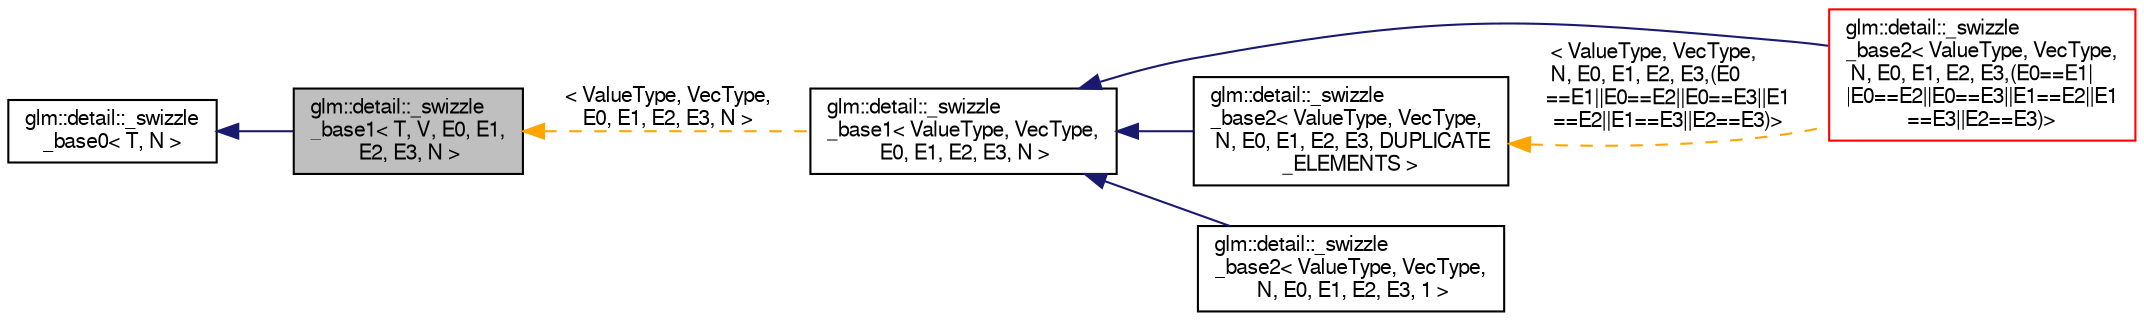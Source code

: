 digraph "glm::detail::_swizzle_base1&lt; T, V, E0, E1, E2, E3, N &gt;"
{
  edge [fontname="FreeSans",fontsize="10",labelfontname="FreeSans",labelfontsize="10"];
  node [fontname="FreeSans",fontsize="10",shape=record];
  rankdir="LR";
  Node1 [label="glm::detail::_swizzle\l_base1\< T, V, E0, E1,\l E2, E3, N \>",height=0.2,width=0.4,color="black", fillcolor="grey75", style="filled" fontcolor="black"];
  Node2 -> Node1 [dir="back",color="midnightblue",fontsize="10",style="solid",fontname="FreeSans"];
  Node2 [label="glm::detail::_swizzle\l_base0\< T, N \>",height=0.2,width=0.4,color="black", fillcolor="white", style="filled",URL="$df/de0/structglm_1_1detail_1_1__swizzle__base0.html"];
  Node1 -> Node3 [dir="back",color="orange",fontsize="10",style="dashed",label=" \< ValueType, VecType,\l E0, E1, E2, E3, N \>" ,fontname="FreeSans"];
  Node3 [label="glm::detail::_swizzle\l_base1\< ValueType, VecType,\l E0, E1, E2, E3, N \>",height=0.2,width=0.4,color="black", fillcolor="white", style="filled",URL="$d7/d42/structglm_1_1detail_1_1__swizzle__base1.html"];
  Node3 -> Node4 [dir="back",color="midnightblue",fontsize="10",style="solid",fontname="FreeSans"];
  Node4 [label="glm::detail::_swizzle\l_base2\< ValueType, VecType,\l N, E0, E1, E2, E3,(E0==E1\|\l\|E0==E2\|\|E0==E3\|\|E1==E2\|\|E1\l==E3\|\|E2==E3)\>",height=0.2,width=0.4,color="red", fillcolor="white", style="filled",URL="$dd/d3d/structglm_1_1detail_1_1__swizzle__base2.html"];
  Node3 -> Node5 [dir="back",color="midnightblue",fontsize="10",style="solid",fontname="FreeSans"];
  Node5 [label="glm::detail::_swizzle\l_base2\< ValueType, VecType,\l N, E0, E1, E2, E3, DUPLICATE\l_ELEMENTS \>",height=0.2,width=0.4,color="black", fillcolor="white", style="filled",URL="$dd/d3d/structglm_1_1detail_1_1__swizzle__base2.html"];
  Node5 -> Node4 [dir="back",color="orange",fontsize="10",style="dashed",label=" \< ValueType, VecType,\l N, E0, E1, E2, E3,(E0\l==E1\|\|E0==E2\|\|E0==E3\|\|E1\l==E2\|\|E1==E3\|\|E2==E3)\>" ,fontname="FreeSans"];
  Node3 -> Node6 [dir="back",color="midnightblue",fontsize="10",style="solid",fontname="FreeSans"];
  Node6 [label="glm::detail::_swizzle\l_base2\< ValueType, VecType,\l N, E0, E1, E2, E3, 1 \>",height=0.2,width=0.4,color="black", fillcolor="white", style="filled",URL="$d1/ddf/structglm_1_1detail_1_1__swizzle__base2_3_01_value_type_00_01_vec_type_00_01_n_00_01_e0_00_01_e1_00_01_e2_00_01_e3_00_011_01_4.html"];
}
